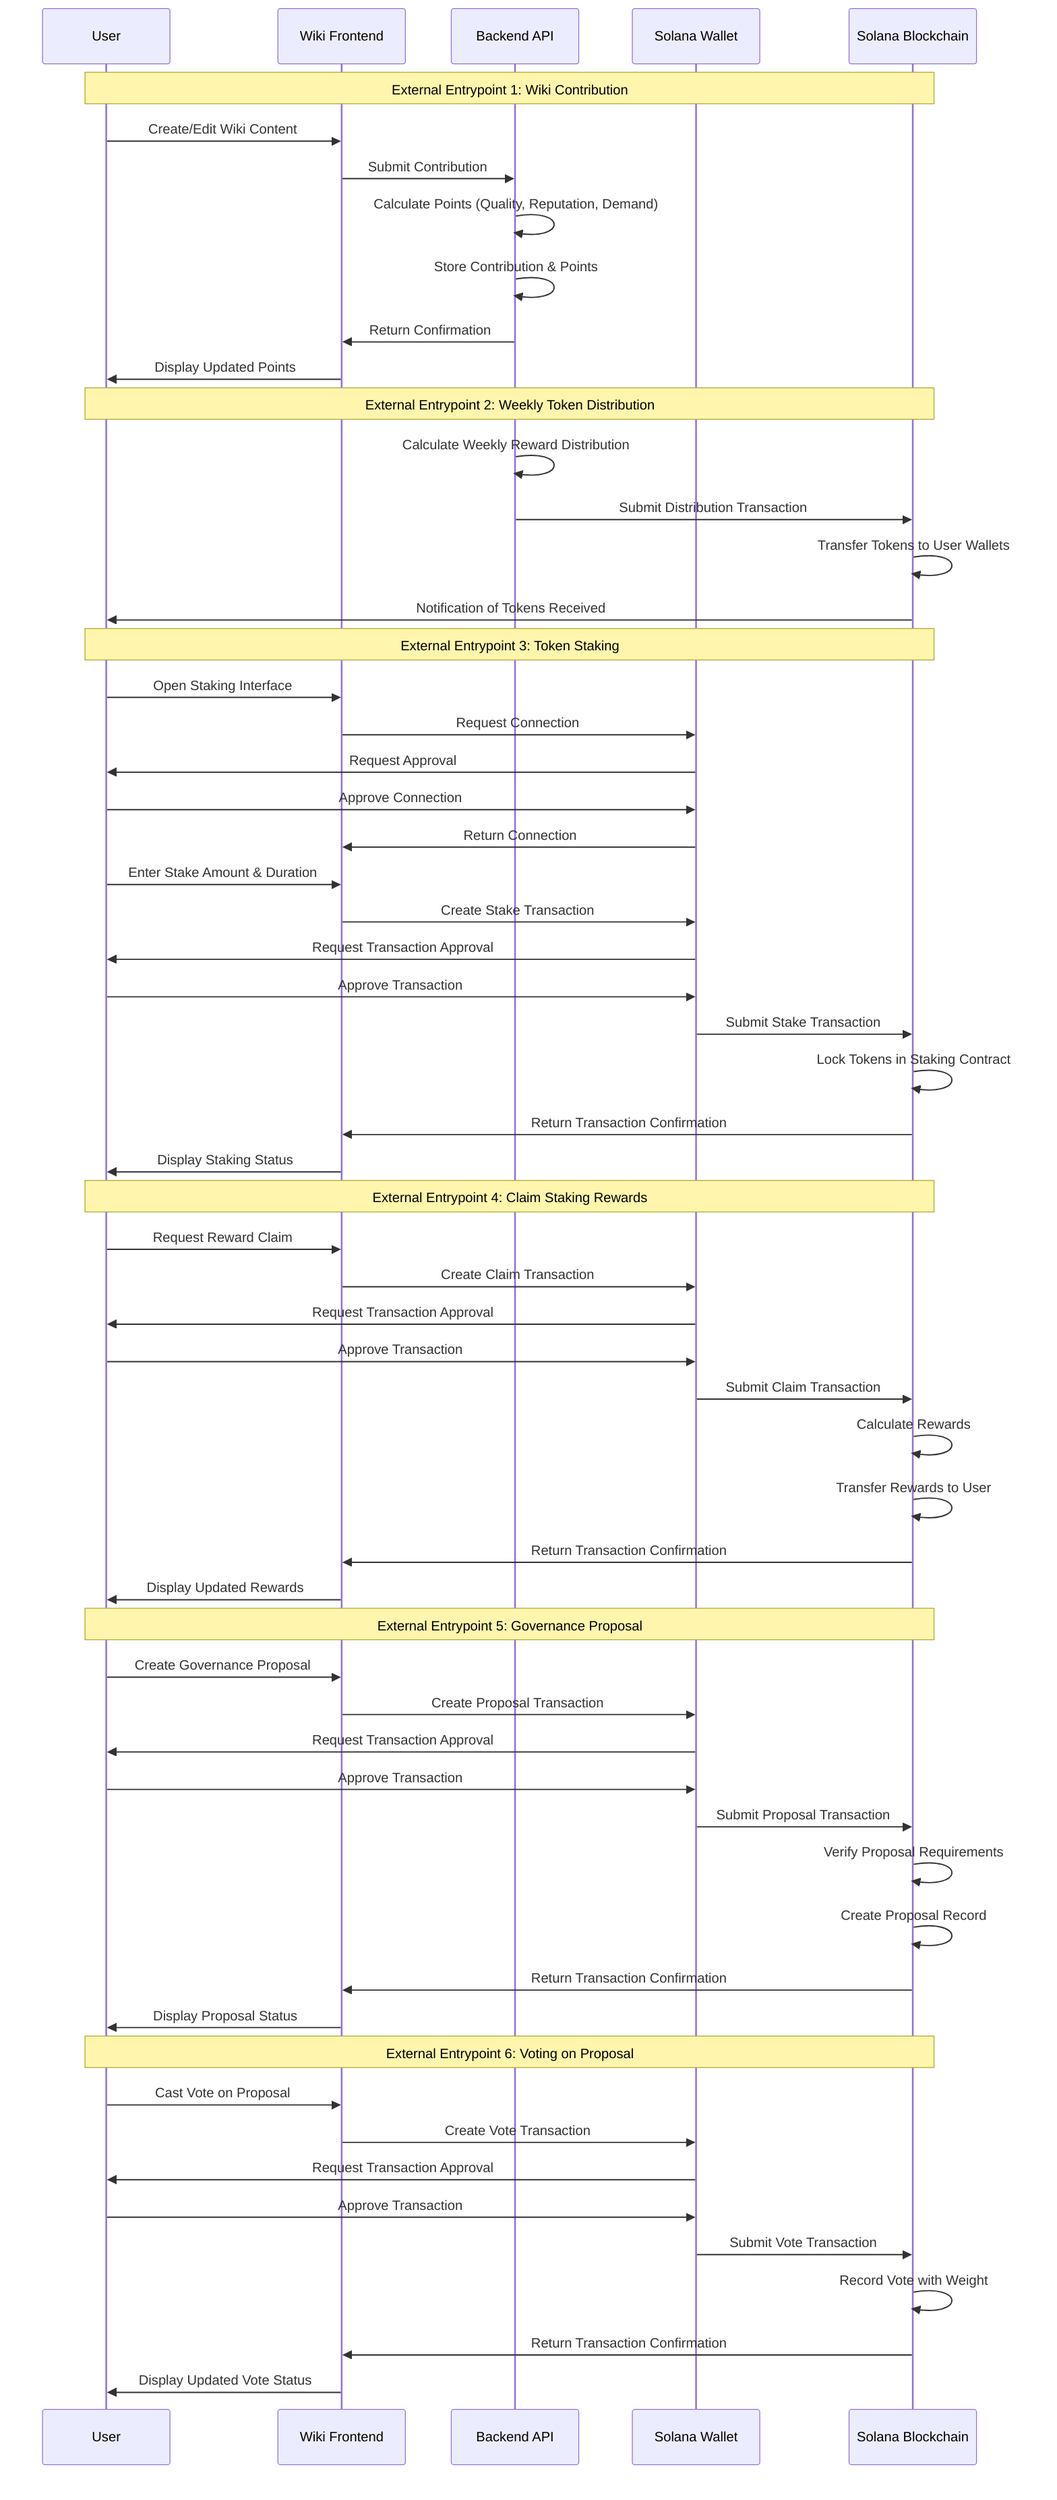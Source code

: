 sequenceDiagram
    participant User
    participant Wiki Frontend
    participant Backend API
    participant Solana Wallet
    participant Solana Blockchain

    Note over User, Solana Blockchain: External Entrypoint 1: Wiki Contribution
    User->>Wiki Frontend: Create/Edit Wiki Content
    Wiki Frontend->>Backend API: Submit Contribution
    Backend API->>Backend API: Calculate Points (Quality, Reputation, Demand)
    Backend API->>Backend API: Store Contribution & Points
    Backend API->>Wiki Frontend: Return Confirmation
    Wiki Frontend->>User: Display Updated Points

    Note over User, Solana Blockchain: External Entrypoint 2: Weekly Token Distribution
    Backend API->>Backend API: Calculate Weekly Reward Distribution
    Backend API->>Solana Blockchain: Submit Distribution Transaction
    Solana Blockchain->>Solana Blockchain: Transfer Tokens to User Wallets
    Solana Blockchain->>User: Notification of Tokens Received

    Note over User, Solana Blockchain: External Entrypoint 3: Token Staking
    User->>Wiki Frontend: Open Staking Interface
    Wiki Frontend->>Solana Wallet: Request Connection
    Solana Wallet->>User: Request Approval
    User->>Solana Wallet: Approve Connection
    Solana Wallet->>Wiki Frontend: Return Connection
    User->>Wiki Frontend: Enter Stake Amount & Duration
    Wiki Frontend->>Solana Wallet: Create Stake Transaction
    Solana Wallet->>User: Request Transaction Approval
    User->>Solana Wallet: Approve Transaction
    Solana Wallet->>Solana Blockchain: Submit Stake Transaction
    Solana Blockchain->>Solana Blockchain: Lock Tokens in Staking Contract
    Solana Blockchain->>Wiki Frontend: Return Transaction Confirmation
    Wiki Frontend->>User: Display Staking Status

    Note over User, Solana Blockchain: External Entrypoint 4: Claim Staking Rewards
    User->>Wiki Frontend: Request Reward Claim
    Wiki Frontend->>Solana Wallet: Create Claim Transaction
    Solana Wallet->>User: Request Transaction Approval
    User->>Solana Wallet: Approve Transaction
    Solana Wallet->>Solana Blockchain: Submit Claim Transaction
    Solana Blockchain->>Solana Blockchain: Calculate Rewards
    Solana Blockchain->>Solana Blockchain: Transfer Rewards to User
    Solana Blockchain->>Wiki Frontend: Return Transaction Confirmation
    Wiki Frontend->>User: Display Updated Rewards

    Note over User, Solana Blockchain: External Entrypoint 5: Governance Proposal
    User->>Wiki Frontend: Create Governance Proposal
    Wiki Frontend->>Solana Wallet: Create Proposal Transaction
    Solana Wallet->>User: Request Transaction Approval
    User->>Solana Wallet: Approve Transaction
    Solana Wallet->>Solana Blockchain: Submit Proposal Transaction
    Solana Blockchain->>Solana Blockchain: Verify Proposal Requirements
    Solana Blockchain->>Solana Blockchain: Create Proposal Record
    Solana Blockchain->>Wiki Frontend: Return Transaction Confirmation
    Wiki Frontend->>User: Display Proposal Status

    Note over User, Solana Blockchain: External Entrypoint 6: Voting on Proposal
    User->>Wiki Frontend: Cast Vote on Proposal
    Wiki Frontend->>Solana Wallet: Create Vote Transaction
    Solana Wallet->>User: Request Transaction Approval
    User->>Solana Wallet: Approve Transaction
    Solana Wallet->>Solana Blockchain: Submit Vote Transaction
    Solana Blockchain->>Solana Blockchain: Record Vote with Weight
    Solana Blockchain->>Wiki Frontend: Return Transaction Confirmation
    Wiki Frontend->>User: Display Updated Vote Status